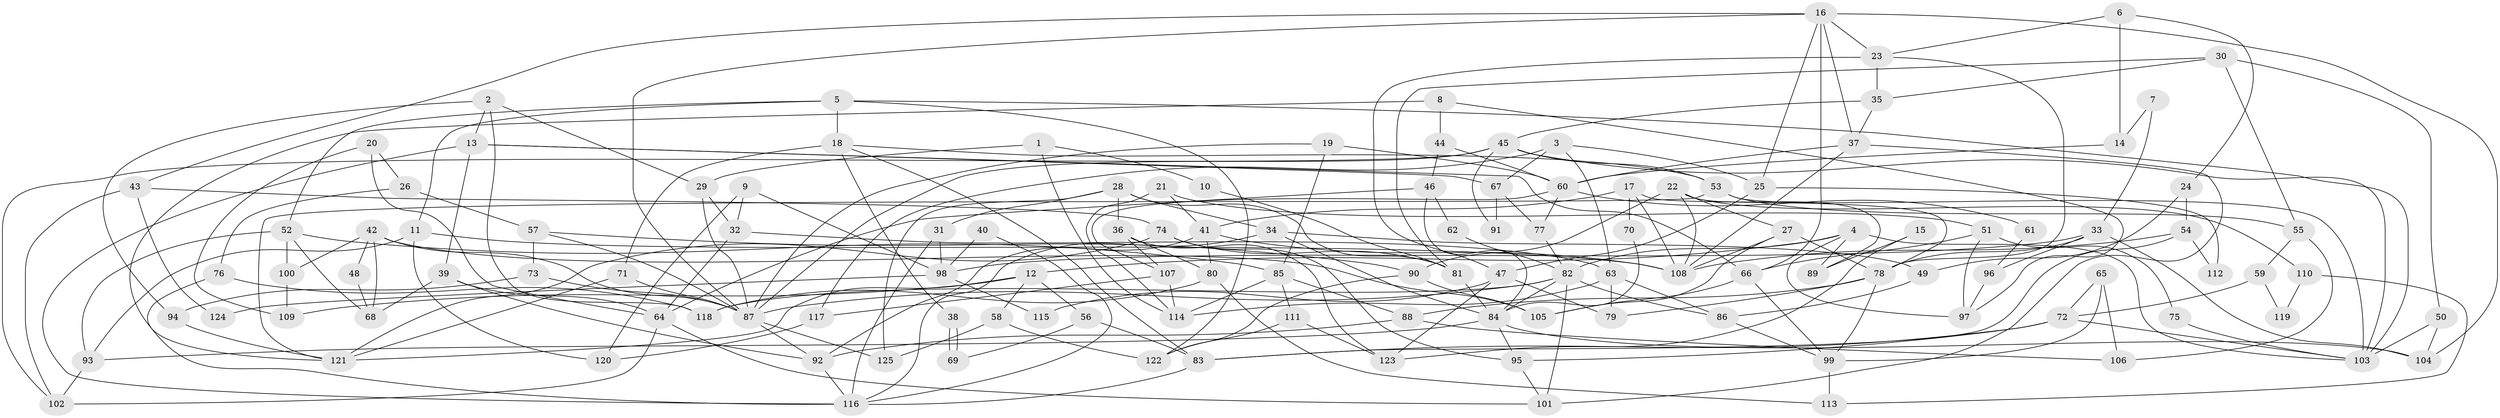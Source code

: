 // coarse degree distribution, {3: 0.2894736842105263, 10: 0.02631578947368421, 15: 0.013157894736842105, 7: 0.05263157894736842, 2: 0.14473684210526316, 5: 0.15789473684210525, 4: 0.15789473684210525, 9: 0.013157894736842105, 12: 0.02631578947368421, 6: 0.05263157894736842, 11: 0.02631578947368421, 18: 0.013157894736842105, 8: 0.02631578947368421}
// Generated by graph-tools (version 1.1) at 2025/51/03/04/25 22:51:09]
// undirected, 125 vertices, 250 edges
graph export_dot {
  node [color=gray90,style=filled];
  1;
  2;
  3;
  4;
  5;
  6;
  7;
  8;
  9;
  10;
  11;
  12;
  13;
  14;
  15;
  16;
  17;
  18;
  19;
  20;
  21;
  22;
  23;
  24;
  25;
  26;
  27;
  28;
  29;
  30;
  31;
  32;
  33;
  34;
  35;
  36;
  37;
  38;
  39;
  40;
  41;
  42;
  43;
  44;
  45;
  46;
  47;
  48;
  49;
  50;
  51;
  52;
  53;
  54;
  55;
  56;
  57;
  58;
  59;
  60;
  61;
  62;
  63;
  64;
  65;
  66;
  67;
  68;
  69;
  70;
  71;
  72;
  73;
  74;
  75;
  76;
  77;
  78;
  79;
  80;
  81;
  82;
  83;
  84;
  85;
  86;
  87;
  88;
  89;
  90;
  91;
  92;
  93;
  94;
  95;
  96;
  97;
  98;
  99;
  100;
  101;
  102;
  103;
  104;
  105;
  106;
  107;
  108;
  109;
  110;
  111;
  112;
  113;
  114;
  115;
  116;
  117;
  118;
  119;
  120;
  121;
  122;
  123;
  124;
  125;
  1 -- 114;
  1 -- 29;
  1 -- 10;
  2 -- 13;
  2 -- 29;
  2 -- 94;
  2 -- 118;
  3 -- 25;
  3 -- 67;
  3 -- 63;
  3 -- 117;
  4 -- 82;
  4 -- 103;
  4 -- 12;
  4 -- 89;
  4 -- 97;
  5 -- 18;
  5 -- 103;
  5 -- 11;
  5 -- 52;
  5 -- 122;
  6 -- 23;
  6 -- 24;
  6 -- 14;
  7 -- 33;
  7 -- 14;
  8 -- 121;
  8 -- 44;
  8 -- 97;
  9 -- 32;
  9 -- 120;
  9 -- 98;
  10 -- 81;
  11 -- 108;
  11 -- 93;
  11 -- 120;
  12 -- 121;
  12 -- 56;
  12 -- 58;
  12 -- 109;
  13 -- 66;
  13 -- 39;
  13 -- 67;
  13 -- 116;
  14 -- 60;
  15 -- 123;
  15 -- 89;
  16 -- 37;
  16 -- 87;
  16 -- 23;
  16 -- 25;
  16 -- 43;
  16 -- 66;
  16 -- 104;
  17 -- 78;
  17 -- 41;
  17 -- 70;
  17 -- 108;
  18 -- 71;
  18 -- 53;
  18 -- 38;
  18 -- 83;
  19 -- 87;
  19 -- 85;
  19 -- 60;
  20 -- 26;
  20 -- 64;
  20 -- 109;
  21 -- 114;
  21 -- 51;
  21 -- 41;
  22 -- 108;
  22 -- 90;
  22 -- 27;
  22 -- 89;
  22 -- 110;
  23 -- 78;
  23 -- 35;
  23 -- 47;
  24 -- 49;
  24 -- 54;
  25 -- 47;
  25 -- 112;
  26 -- 76;
  26 -- 57;
  27 -- 108;
  27 -- 78;
  27 -- 105;
  28 -- 31;
  28 -- 34;
  28 -- 36;
  28 -- 81;
  28 -- 125;
  29 -- 32;
  29 -- 87;
  30 -- 81;
  30 -- 35;
  30 -- 50;
  30 -- 55;
  31 -- 116;
  31 -- 98;
  32 -- 64;
  32 -- 63;
  33 -- 104;
  33 -- 78;
  33 -- 96;
  33 -- 98;
  34 -- 116;
  34 -- 84;
  34 -- 49;
  35 -- 45;
  35 -- 37;
  36 -- 80;
  36 -- 107;
  36 -- 123;
  37 -- 108;
  37 -- 60;
  37 -- 101;
  38 -- 69;
  38 -- 69;
  39 -- 64;
  39 -- 92;
  39 -- 68;
  40 -- 98;
  40 -- 116;
  41 -- 92;
  41 -- 80;
  41 -- 108;
  42 -- 68;
  42 -- 87;
  42 -- 48;
  42 -- 100;
  42 -- 105;
  43 -- 74;
  43 -- 102;
  43 -- 124;
  44 -- 46;
  44 -- 60;
  45 -- 53;
  45 -- 102;
  45 -- 87;
  45 -- 91;
  45 -- 103;
  46 -- 84;
  46 -- 64;
  46 -- 62;
  47 -- 79;
  47 -- 115;
  47 -- 123;
  48 -- 68;
  49 -- 86;
  50 -- 103;
  50 -- 104;
  51 -- 66;
  51 -- 97;
  51 -- 75;
  52 -- 100;
  52 -- 68;
  52 -- 85;
  52 -- 93;
  53 -- 55;
  53 -- 103;
  53 -- 121;
  54 -- 108;
  54 -- 83;
  54 -- 112;
  55 -- 106;
  55 -- 59;
  56 -- 83;
  56 -- 69;
  57 -- 90;
  57 -- 73;
  57 -- 87;
  58 -- 125;
  58 -- 122;
  59 -- 72;
  59 -- 119;
  60 -- 61;
  60 -- 77;
  60 -- 107;
  61 -- 96;
  62 -- 82;
  63 -- 114;
  63 -- 79;
  63 -- 86;
  64 -- 102;
  64 -- 101;
  65 -- 72;
  65 -- 99;
  65 -- 106;
  66 -- 105;
  66 -- 99;
  67 -- 77;
  67 -- 91;
  70 -- 84;
  71 -- 121;
  71 -- 87;
  72 -- 83;
  72 -- 95;
  72 -- 103;
  73 -- 94;
  73 -- 87;
  74 -- 81;
  74 -- 95;
  74 -- 121;
  75 -- 103;
  76 -- 118;
  76 -- 116;
  77 -- 82;
  78 -- 99;
  78 -- 79;
  78 -- 88;
  80 -- 118;
  80 -- 113;
  81 -- 84;
  82 -- 84;
  82 -- 87;
  82 -- 86;
  82 -- 101;
  82 -- 118;
  83 -- 116;
  84 -- 104;
  84 -- 93;
  84 -- 95;
  85 -- 111;
  85 -- 88;
  85 -- 114;
  86 -- 99;
  87 -- 92;
  87 -- 125;
  88 -- 92;
  88 -- 106;
  90 -- 122;
  90 -- 105;
  92 -- 116;
  93 -- 102;
  94 -- 121;
  95 -- 101;
  96 -- 97;
  98 -- 115;
  98 -- 124;
  99 -- 113;
  100 -- 109;
  107 -- 114;
  107 -- 117;
  110 -- 113;
  110 -- 119;
  111 -- 122;
  111 -- 123;
  117 -- 120;
}

